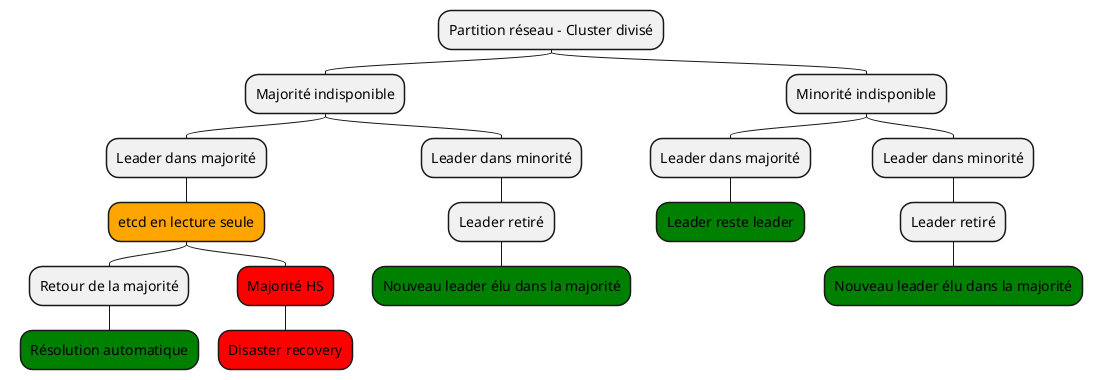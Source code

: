 @startmindmap

top to bottom direction

* Partition réseau - Cluster divisé
** Majorité indisponible
*** Leader dans majorité
****[#orange] etcd en lecture seule
***** Retour de la majorité
******[#green] Résolution automatique
*****[#red] Majorité HS
******[#red] Disaster recovery
*** Leader dans minorité
**** Leader retiré
*****[#green] Nouveau leader élu dans la majorité
** Minorité indisponible
*** Leader dans majorité
****[#green] Leader reste leader
*** Leader dans minorité
**** Leader retiré
*****[#green] Nouveau leader élu dans la majorité

@endmindmap
